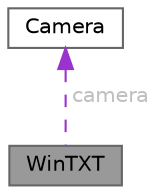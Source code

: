 digraph "WinTXT"
{
 // LATEX_PDF_SIZE
  bgcolor="transparent";
  edge [fontname=Helvetica,fontsize=10,labelfontname=Helvetica,labelfontsize=10];
  node [fontname=Helvetica,fontsize=10,shape=box,height=0.2,width=0.4];
  Node1 [id="Node000001",label="WinTXT",height=0.2,width=0.4,color="gray40", fillcolor="grey60", style="filled", fontcolor="black",tooltip="une fen�tre texte est un tableau 2D de caract�res"];
  Node2 -> Node1 [id="edge1_Node000001_Node000002",dir="back",color="darkorchid3",style="dashed",tooltip=" ",label=" camera",fontcolor="grey" ];
  Node2 [id="Node000002",label="Camera",height=0.2,width=0.4,color="gray40", fillcolor="white", style="filled",URL="$classCamera.html",tooltip="Handles camera positioning and effects (like shake) in a 2D game."];
}
